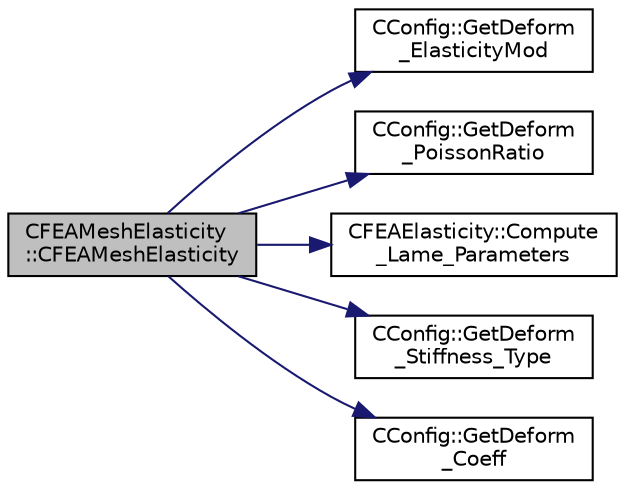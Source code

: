 digraph "CFEAMeshElasticity::CFEAMeshElasticity"
{
  edge [fontname="Helvetica",fontsize="10",labelfontname="Helvetica",labelfontsize="10"];
  node [fontname="Helvetica",fontsize="10",shape=record];
  rankdir="LR";
  Node2 [label="CFEAMeshElasticity\l::CFEAMeshElasticity",height=0.2,width=0.4,color="black", fillcolor="grey75", style="filled", fontcolor="black"];
  Node2 -> Node3 [color="midnightblue",fontsize="10",style="solid",fontname="Helvetica"];
  Node3 [label="CConfig::GetDeform\l_ElasticityMod",height=0.2,width=0.4,color="black", fillcolor="white", style="filled",URL="$class_c_config.html#a22b75dee84ee90506e99a643bdd23eeb",tooltip="Get Young&#39;s modulus for deformation (constant stiffness deformation) "];
  Node2 -> Node4 [color="midnightblue",fontsize="10",style="solid",fontname="Helvetica"];
  Node4 [label="CConfig::GetDeform\l_PoissonRatio",height=0.2,width=0.4,color="black", fillcolor="white", style="filled",URL="$class_c_config.html#ab046e85a361279f9f0cc5009a950043c",tooltip="Get Poisson&#39;s ratio for deformation (constant stiffness deformation) . "];
  Node2 -> Node5 [color="midnightblue",fontsize="10",style="solid",fontname="Helvetica"];
  Node5 [label="CFEAElasticity::Compute\l_Lame_Parameters",height=0.2,width=0.4,color="black", fillcolor="white", style="filled",URL="$class_c_f_e_a_elasticity.html#a3c8b0dc963f5cdfc3330f4349e267184",tooltip="Update the Lame parameters (required in AD to account for all dependencies). "];
  Node2 -> Node6 [color="midnightblue",fontsize="10",style="solid",fontname="Helvetica"];
  Node6 [label="CConfig::GetDeform\l_Stiffness_Type",height=0.2,width=0.4,color="black", fillcolor="white", style="filled",URL="$class_c_config.html#aa9af56a81f54e678f3b5361be17d1f4c",tooltip="Get the type of stiffness to impose for FEA mesh deformation. "];
  Node2 -> Node7 [color="midnightblue",fontsize="10",style="solid",fontname="Helvetica"];
  Node7 [label="CConfig::GetDeform\l_Coeff",height=0.2,width=0.4,color="black", fillcolor="white", style="filled",URL="$class_c_config.html#ad966e23872fbc52eb10ce818271ef219",tooltip="Get factor to multiply smallest volume for deform tolerance. "];
}
